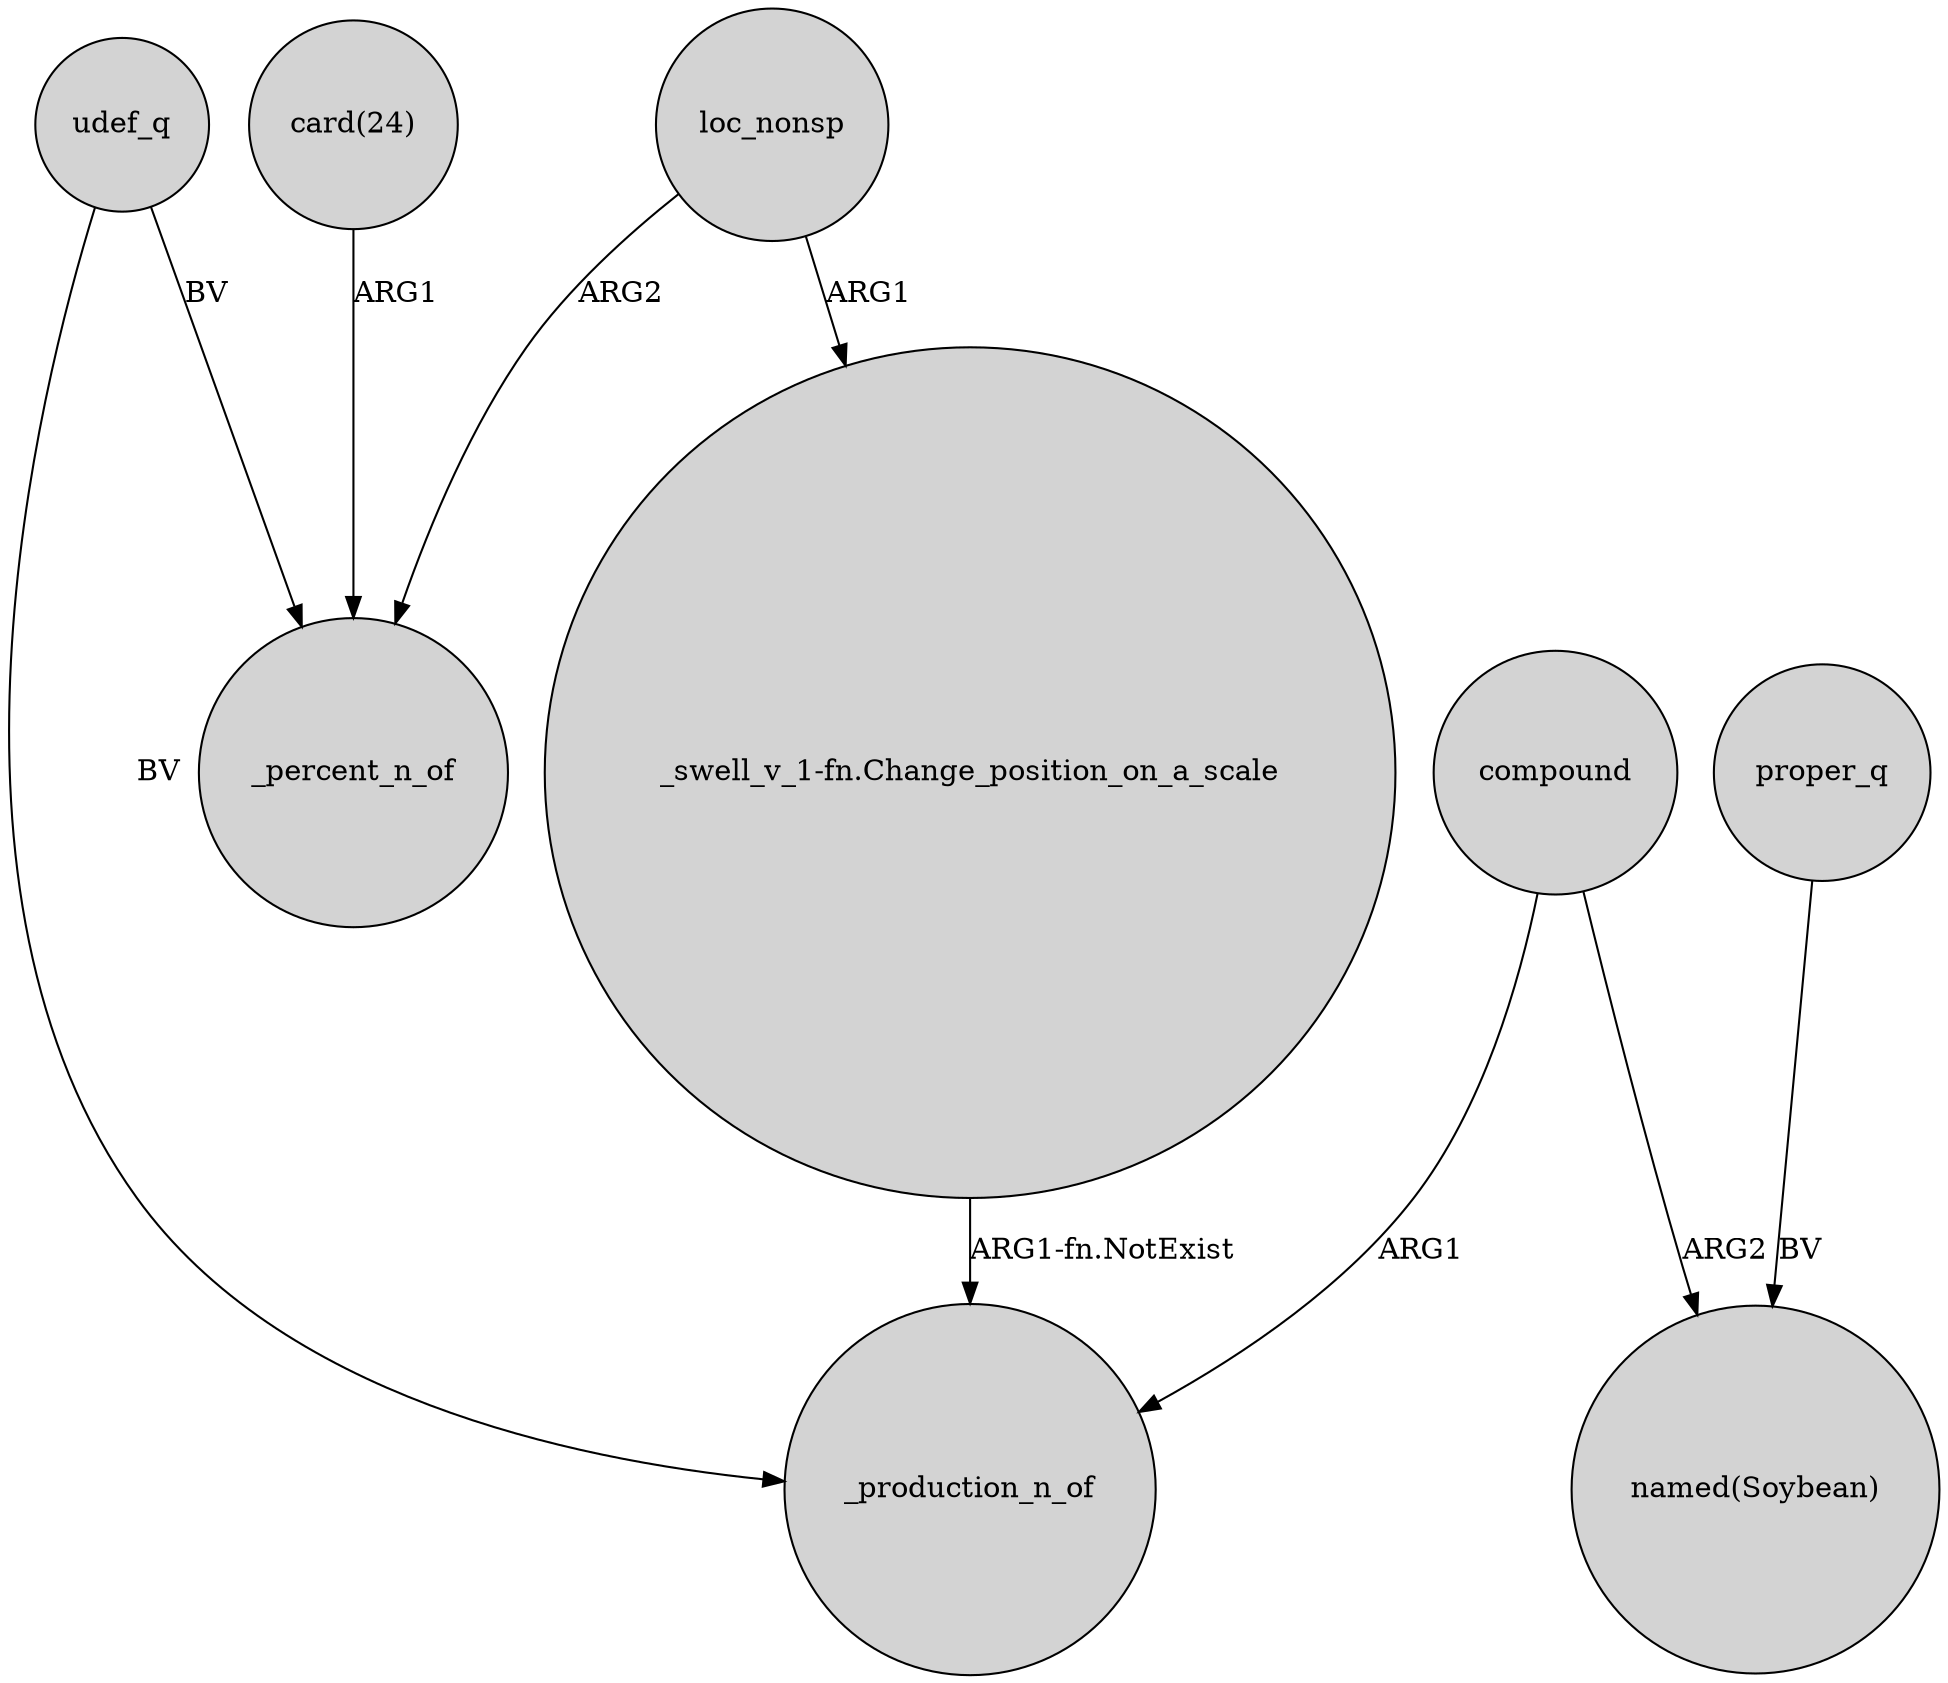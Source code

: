 digraph {
	node [shape=circle style=filled]
	udef_q -> _production_n_of [label=BV]
	"card(24)" -> _percent_n_of [label=ARG1]
	"_swell_v_1-fn.Change_position_on_a_scale" -> _production_n_of [label="ARG1-fn.NotExist"]
	compound -> _production_n_of [label=ARG1]
	loc_nonsp -> _percent_n_of [label=ARG2]
	udef_q -> _percent_n_of [label=BV]
	compound -> "named(Soybean)" [label=ARG2]
	loc_nonsp -> "_swell_v_1-fn.Change_position_on_a_scale" [label=ARG1]
	proper_q -> "named(Soybean)" [label=BV]
}
